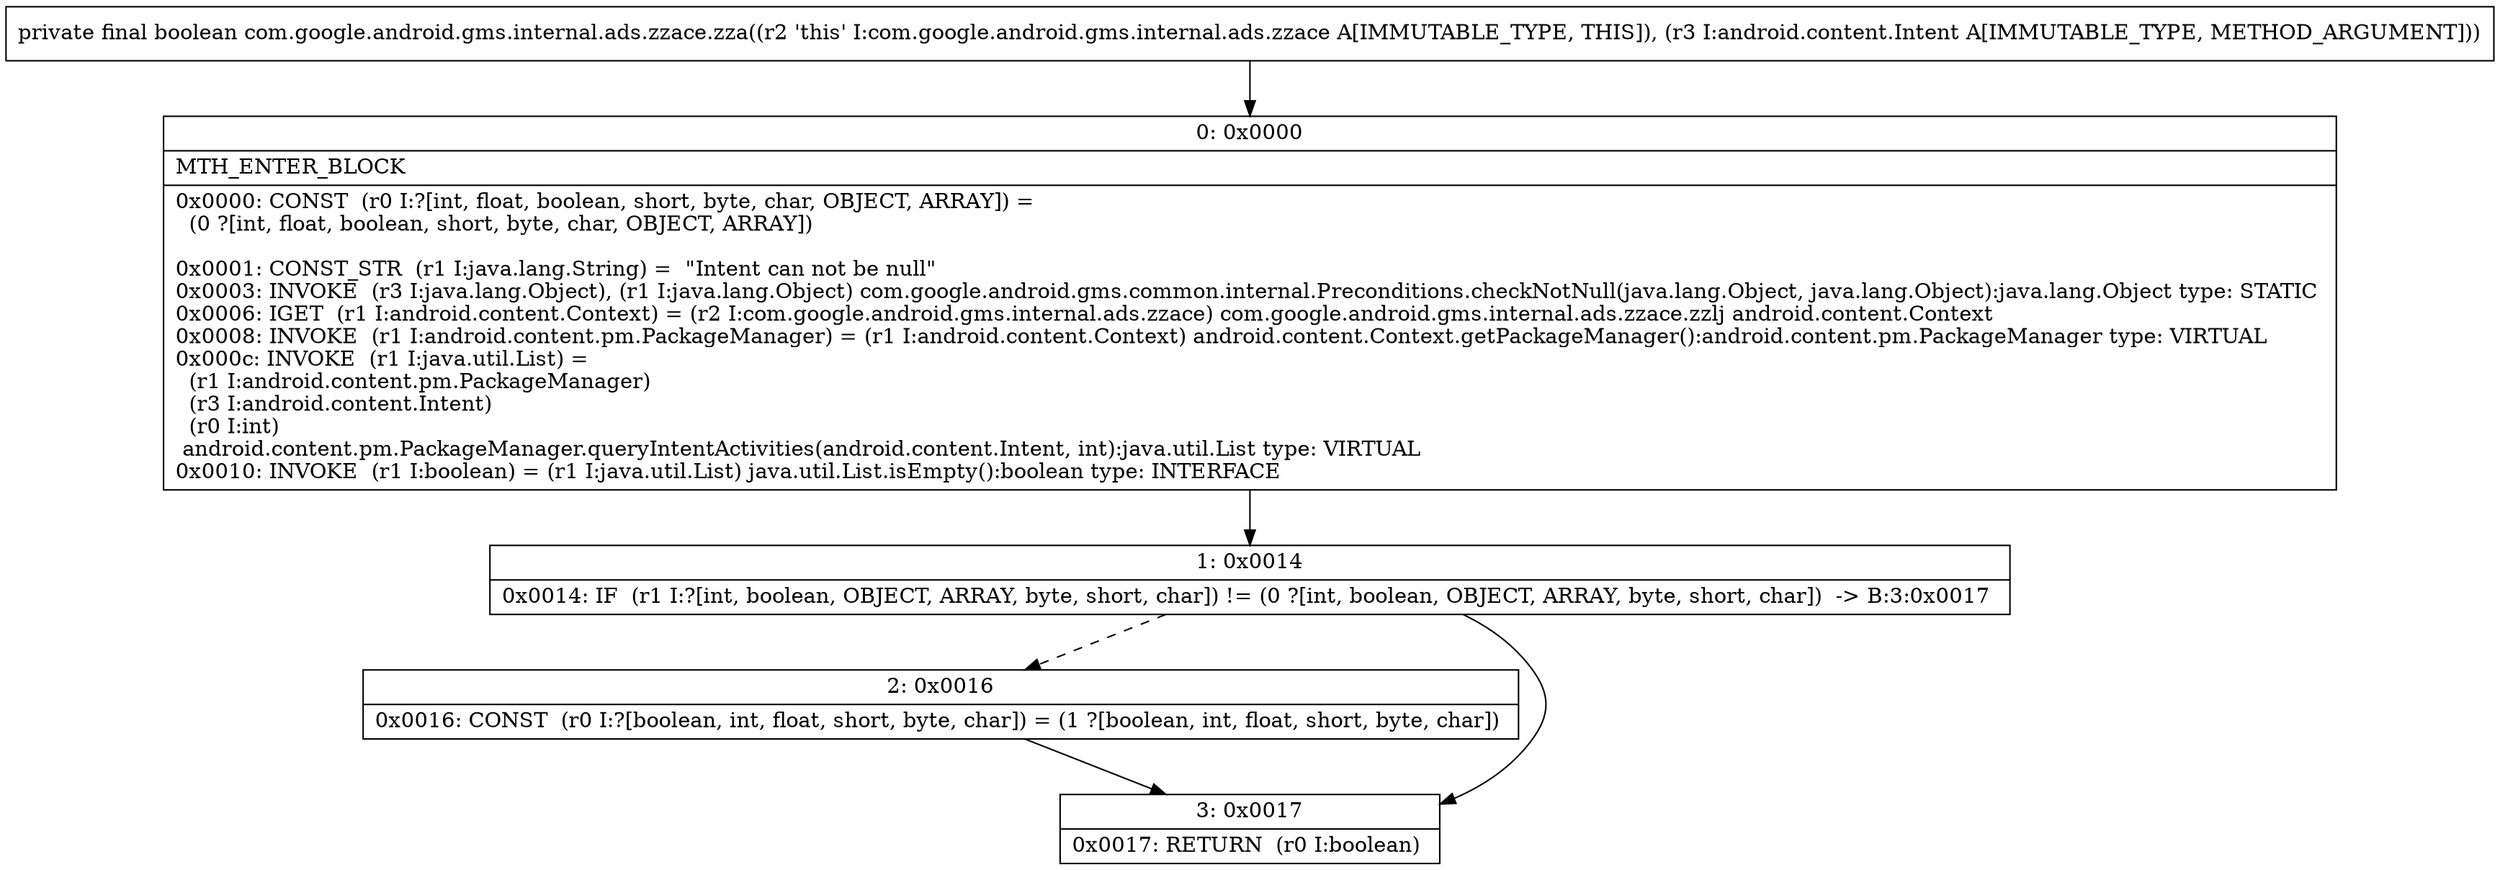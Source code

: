 digraph "CFG forcom.google.android.gms.internal.ads.zzace.zza(Landroid\/content\/Intent;)Z" {
Node_0 [shape=record,label="{0\:\ 0x0000|MTH_ENTER_BLOCK\l|0x0000: CONST  (r0 I:?[int, float, boolean, short, byte, char, OBJECT, ARRAY]) = \l  (0 ?[int, float, boolean, short, byte, char, OBJECT, ARRAY])\l \l0x0001: CONST_STR  (r1 I:java.lang.String) =  \"Intent can not be null\" \l0x0003: INVOKE  (r3 I:java.lang.Object), (r1 I:java.lang.Object) com.google.android.gms.common.internal.Preconditions.checkNotNull(java.lang.Object, java.lang.Object):java.lang.Object type: STATIC \l0x0006: IGET  (r1 I:android.content.Context) = (r2 I:com.google.android.gms.internal.ads.zzace) com.google.android.gms.internal.ads.zzace.zzlj android.content.Context \l0x0008: INVOKE  (r1 I:android.content.pm.PackageManager) = (r1 I:android.content.Context) android.content.Context.getPackageManager():android.content.pm.PackageManager type: VIRTUAL \l0x000c: INVOKE  (r1 I:java.util.List) = \l  (r1 I:android.content.pm.PackageManager)\l  (r3 I:android.content.Intent)\l  (r0 I:int)\l android.content.pm.PackageManager.queryIntentActivities(android.content.Intent, int):java.util.List type: VIRTUAL \l0x0010: INVOKE  (r1 I:boolean) = (r1 I:java.util.List) java.util.List.isEmpty():boolean type: INTERFACE \l}"];
Node_1 [shape=record,label="{1\:\ 0x0014|0x0014: IF  (r1 I:?[int, boolean, OBJECT, ARRAY, byte, short, char]) != (0 ?[int, boolean, OBJECT, ARRAY, byte, short, char])  \-\> B:3:0x0017 \l}"];
Node_2 [shape=record,label="{2\:\ 0x0016|0x0016: CONST  (r0 I:?[boolean, int, float, short, byte, char]) = (1 ?[boolean, int, float, short, byte, char]) \l}"];
Node_3 [shape=record,label="{3\:\ 0x0017|0x0017: RETURN  (r0 I:boolean) \l}"];
MethodNode[shape=record,label="{private final boolean com.google.android.gms.internal.ads.zzace.zza((r2 'this' I:com.google.android.gms.internal.ads.zzace A[IMMUTABLE_TYPE, THIS]), (r3 I:android.content.Intent A[IMMUTABLE_TYPE, METHOD_ARGUMENT])) }"];
MethodNode -> Node_0;
Node_0 -> Node_1;
Node_1 -> Node_2[style=dashed];
Node_1 -> Node_3;
Node_2 -> Node_3;
}

